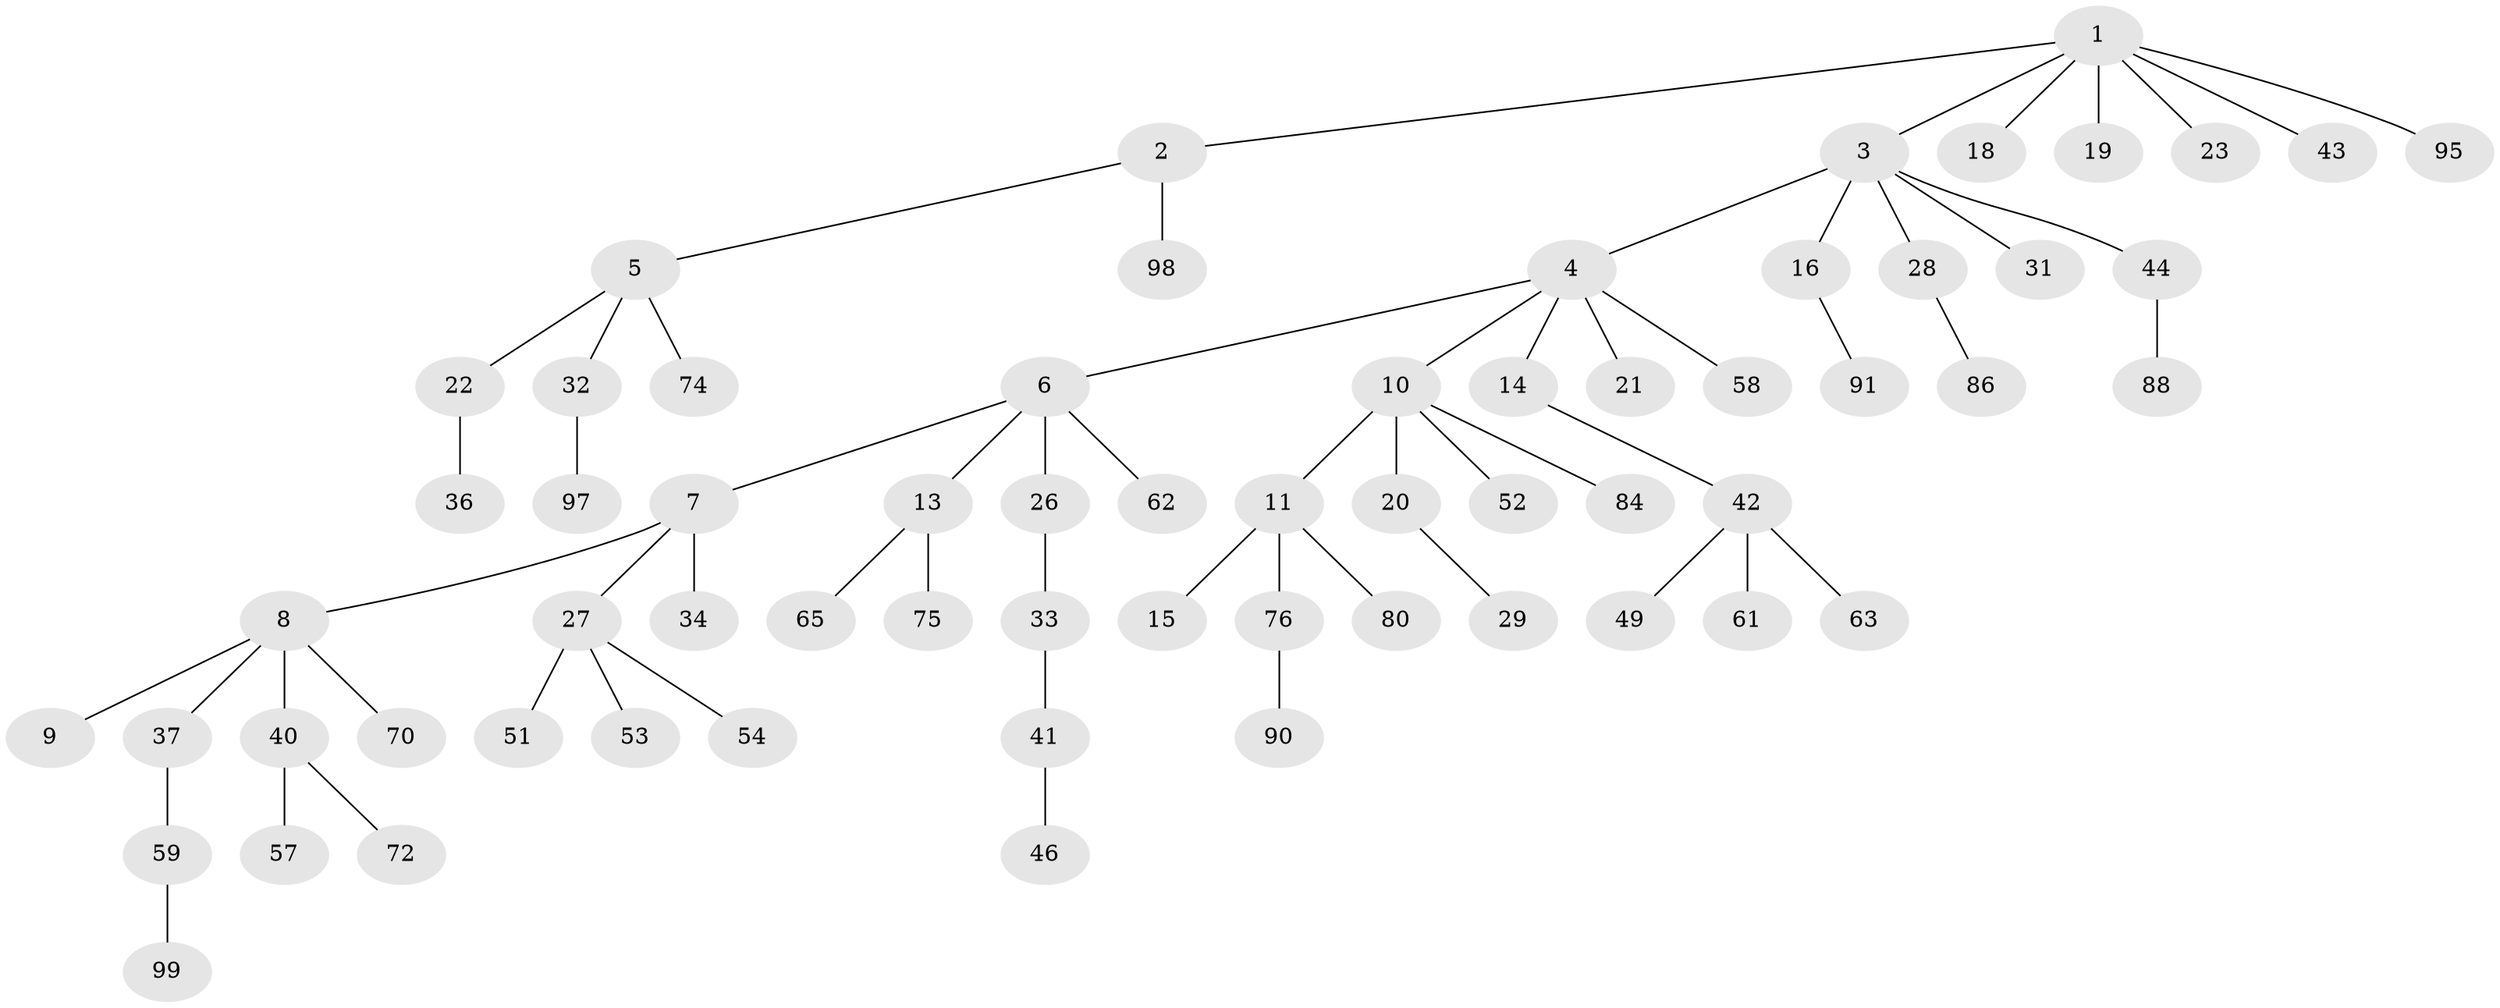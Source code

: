 // original degree distribution, {5: 0.04, 4: 0.05, 7: 0.02, 3: 0.09, 6: 0.01, 1: 0.47, 2: 0.32}
// Generated by graph-tools (version 1.1) at 2025/38/02/21/25 10:38:55]
// undirected, 64 vertices, 63 edges
graph export_dot {
graph [start="1"]
  node [color=gray90,style=filled];
  1 [super="+17"];
  2 [super="+82"];
  3 [super="+60"];
  4 [super="+85"];
  5 [super="+83"];
  6 [super="+24"];
  7 [super="+25"];
  8 [super="+78"];
  9;
  10 [super="+12"];
  11 [super="+38"];
  13 [super="+30"];
  14;
  15;
  16 [super="+35"];
  18 [super="+56"];
  19 [super="+39"];
  20;
  21 [super="+93"];
  22 [super="+79"];
  23;
  26 [super="+66"];
  27 [super="+50"];
  28 [super="+68"];
  29 [super="+81"];
  31 [super="+55"];
  32;
  33;
  34;
  36;
  37;
  40 [super="+69"];
  41 [super="+45"];
  42 [super="+47"];
  43 [super="+48"];
  44 [super="+67"];
  46;
  49;
  51;
  52;
  53 [super="+73"];
  54;
  57;
  58 [super="+71"];
  59 [super="+89"];
  61 [super="+64"];
  62 [super="+87"];
  63;
  65 [super="+77"];
  70 [super="+92"];
  72;
  74;
  75 [super="+96"];
  76 [super="+100"];
  80;
  84 [super="+94"];
  86;
  88;
  90;
  91;
  95;
  97;
  98;
  99;
  1 -- 2;
  1 -- 3;
  1 -- 19;
  1 -- 43;
  1 -- 18;
  1 -- 23;
  1 -- 95;
  2 -- 5;
  2 -- 98;
  3 -- 4;
  3 -- 16;
  3 -- 28;
  3 -- 31;
  3 -- 44;
  4 -- 6;
  4 -- 10;
  4 -- 14;
  4 -- 21;
  4 -- 58;
  5 -- 22;
  5 -- 32;
  5 -- 74;
  6 -- 7;
  6 -- 13;
  6 -- 62;
  6 -- 26;
  7 -- 8;
  7 -- 34;
  7 -- 27;
  8 -- 9;
  8 -- 37;
  8 -- 40;
  8 -- 70;
  10 -- 11;
  10 -- 52;
  10 -- 84;
  10 -- 20;
  11 -- 15;
  11 -- 80;
  11 -- 76;
  13 -- 65;
  13 -- 75;
  14 -- 42;
  16 -- 91;
  20 -- 29;
  22 -- 36;
  26 -- 33;
  27 -- 54;
  27 -- 51;
  27 -- 53;
  28 -- 86;
  32 -- 97;
  33 -- 41;
  37 -- 59;
  40 -- 57;
  40 -- 72;
  41 -- 46;
  42 -- 49;
  42 -- 63;
  42 -- 61;
  44 -- 88;
  59 -- 99;
  76 -- 90;
}
